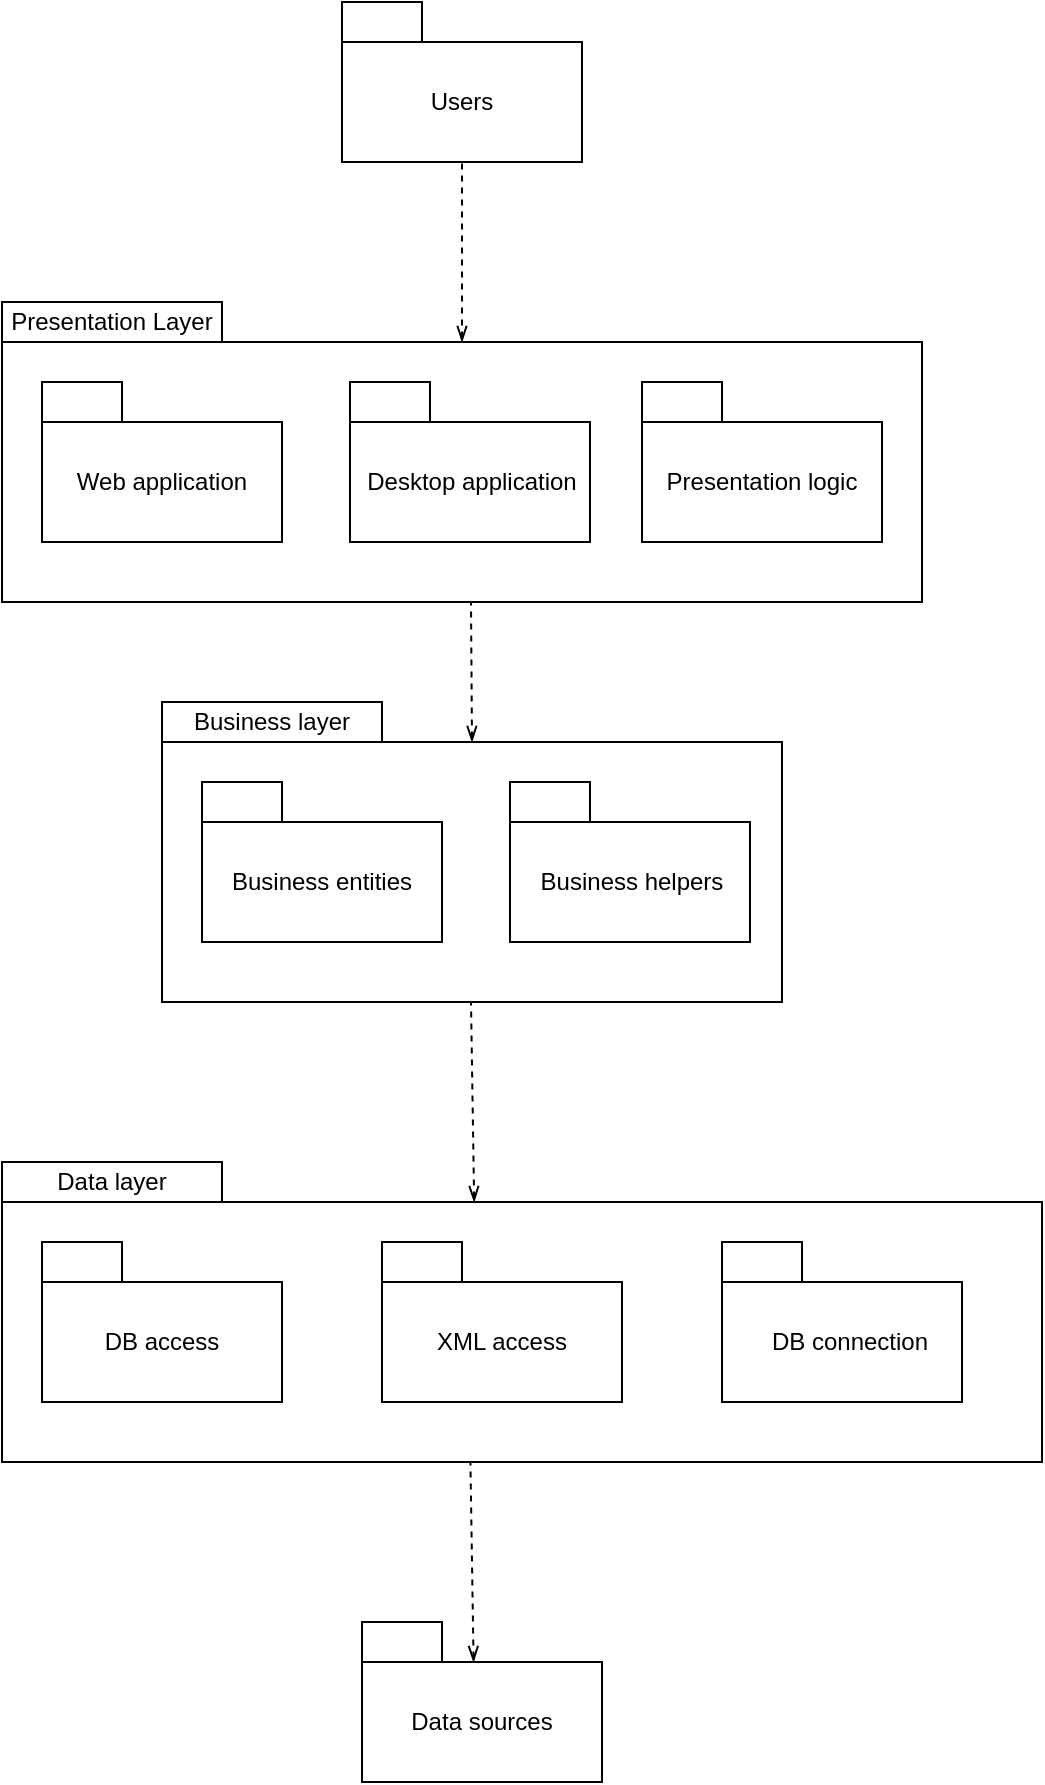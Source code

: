 <mxfile version="14.0.4" type="device"><diagram id="HzgXNPn_651M_whIkUTZ" name="Page-1"><mxGraphModel dx="946" dy="614" grid="1" gridSize="10" guides="1" tooltips="1" connect="1" arrows="1" fold="1" page="1" pageScale="1" pageWidth="827" pageHeight="1169" math="0" shadow="0"><root><mxCell id="0"/><mxCell id="1" parent="0"/><mxCell id="c4Its5zc-Ml3AlOpBuO9-1" value="" style="rounded=0;whiteSpace=wrap;html=1;" vertex="1" parent="1"><mxGeometry x="350" y="40" width="120" height="60" as="geometry"/></mxCell><mxCell id="c4Its5zc-Ml3AlOpBuO9-2" value="" style="rounded=0;whiteSpace=wrap;html=1;" vertex="1" parent="1"><mxGeometry x="350" y="20" width="40" height="20" as="geometry"/></mxCell><mxCell id="c4Its5zc-Ml3AlOpBuO9-3" value="Users" style="text;html=1;strokeColor=none;fillColor=none;align=center;verticalAlign=middle;whiteSpace=wrap;rounded=0;" vertex="1" parent="1"><mxGeometry x="390" y="60" width="40" height="20" as="geometry"/></mxCell><mxCell id="c4Its5zc-Ml3AlOpBuO9-4" value="" style="rounded=0;whiteSpace=wrap;html=1;" vertex="1" parent="1"><mxGeometry x="180" y="190" width="460" height="130" as="geometry"/></mxCell><mxCell id="c4Its5zc-Ml3AlOpBuO9-5" value="Presentation Layer" style="rounded=0;whiteSpace=wrap;html=1;" vertex="1" parent="1"><mxGeometry x="180" y="170" width="110" height="20" as="geometry"/></mxCell><mxCell id="c4Its5zc-Ml3AlOpBuO9-7" value="" style="rounded=0;whiteSpace=wrap;html=1;" vertex="1" parent="1"><mxGeometry x="200" y="230" width="120" height="60" as="geometry"/></mxCell><mxCell id="c4Its5zc-Ml3AlOpBuO9-8" value="" style="rounded=0;whiteSpace=wrap;html=1;" vertex="1" parent="1"><mxGeometry x="200" y="210" width="40" height="20" as="geometry"/></mxCell><mxCell id="c4Its5zc-Ml3AlOpBuO9-9" value="Web application" style="text;html=1;strokeColor=none;fillColor=none;align=center;verticalAlign=middle;whiteSpace=wrap;rounded=0;" vertex="1" parent="1"><mxGeometry x="210" y="250" width="100" height="20" as="geometry"/></mxCell><mxCell id="c4Its5zc-Ml3AlOpBuO9-10" value="" style="rounded=0;whiteSpace=wrap;html=1;" vertex="1" parent="1"><mxGeometry x="354" y="230" width="120" height="60" as="geometry"/></mxCell><mxCell id="c4Its5zc-Ml3AlOpBuO9-11" value="" style="rounded=0;whiteSpace=wrap;html=1;" vertex="1" parent="1"><mxGeometry x="354" y="210" width="40" height="20" as="geometry"/></mxCell><mxCell id="c4Its5zc-Ml3AlOpBuO9-12" value="Desktop application" style="text;html=1;strokeColor=none;fillColor=none;align=center;verticalAlign=middle;whiteSpace=wrap;rounded=0;" vertex="1" parent="1"><mxGeometry x="360" y="250" width="110" height="20" as="geometry"/></mxCell><mxCell id="c4Its5zc-Ml3AlOpBuO9-13" value="" style="rounded=0;whiteSpace=wrap;html=1;" vertex="1" parent="1"><mxGeometry x="500" y="230" width="120" height="60" as="geometry"/></mxCell><mxCell id="c4Its5zc-Ml3AlOpBuO9-14" value="" style="rounded=0;whiteSpace=wrap;html=1;" vertex="1" parent="1"><mxGeometry x="500" y="210" width="40" height="20" as="geometry"/></mxCell><mxCell id="c4Its5zc-Ml3AlOpBuO9-15" value="Presentation logic" style="text;html=1;strokeColor=none;fillColor=none;align=center;verticalAlign=middle;whiteSpace=wrap;rounded=0;" vertex="1" parent="1"><mxGeometry x="510" y="250" width="100" height="20" as="geometry"/></mxCell><mxCell id="c4Its5zc-Ml3AlOpBuO9-16" value="" style="endArrow=none;dashed=1;html=1;entryX=0.5;entryY=1;entryDx=0;entryDy=0;startArrow=openThin;startFill=0;" edge="1" parent="1" source="c4Its5zc-Ml3AlOpBuO9-4" target="c4Its5zc-Ml3AlOpBuO9-1"><mxGeometry width="50" height="50" relative="1" as="geometry"><mxPoint x="390" y="180" as="sourcePoint"/><mxPoint x="440" y="130" as="targetPoint"/></mxGeometry></mxCell><mxCell id="c4Its5zc-Ml3AlOpBuO9-17" value="" style="rounded=0;whiteSpace=wrap;html=1;" vertex="1" parent="1"><mxGeometry x="260" y="390" width="310" height="130" as="geometry"/></mxCell><mxCell id="c4Its5zc-Ml3AlOpBuO9-18" value="Business layer" style="rounded=0;whiteSpace=wrap;html=1;" vertex="1" parent="1"><mxGeometry x="260" y="370" width="110" height="20" as="geometry"/></mxCell><mxCell id="c4Its5zc-Ml3AlOpBuO9-19" value="" style="rounded=0;whiteSpace=wrap;html=1;" vertex="1" parent="1"><mxGeometry x="280" y="430" width="120" height="60" as="geometry"/></mxCell><mxCell id="c4Its5zc-Ml3AlOpBuO9-20" value="" style="rounded=0;whiteSpace=wrap;html=1;" vertex="1" parent="1"><mxGeometry x="280" y="410" width="40" height="20" as="geometry"/></mxCell><mxCell id="c4Its5zc-Ml3AlOpBuO9-21" value="Business entities" style="text;html=1;strokeColor=none;fillColor=none;align=center;verticalAlign=middle;whiteSpace=wrap;rounded=0;" vertex="1" parent="1"><mxGeometry x="290" y="450" width="100" height="20" as="geometry"/></mxCell><mxCell id="c4Its5zc-Ml3AlOpBuO9-22" value="" style="rounded=0;whiteSpace=wrap;html=1;" vertex="1" parent="1"><mxGeometry x="434" y="430" width="120" height="60" as="geometry"/></mxCell><mxCell id="c4Its5zc-Ml3AlOpBuO9-23" value="" style="rounded=0;whiteSpace=wrap;html=1;" vertex="1" parent="1"><mxGeometry x="434" y="410" width="40" height="20" as="geometry"/></mxCell><mxCell id="c4Its5zc-Ml3AlOpBuO9-24" value="Business helpers" style="text;html=1;strokeColor=none;fillColor=none;align=center;verticalAlign=middle;whiteSpace=wrap;rounded=0;" vertex="1" parent="1"><mxGeometry x="440" y="450" width="110" height="20" as="geometry"/></mxCell><mxCell id="c4Its5zc-Ml3AlOpBuO9-28" value="" style="rounded=0;whiteSpace=wrap;html=1;" vertex="1" parent="1"><mxGeometry x="180" y="620" width="520" height="130" as="geometry"/></mxCell><mxCell id="c4Its5zc-Ml3AlOpBuO9-29" value="Data layer" style="rounded=0;whiteSpace=wrap;html=1;" vertex="1" parent="1"><mxGeometry x="180" y="600" width="110" height="20" as="geometry"/></mxCell><mxCell id="c4Its5zc-Ml3AlOpBuO9-30" value="" style="rounded=0;whiteSpace=wrap;html=1;" vertex="1" parent="1"><mxGeometry x="200" y="660" width="120" height="60" as="geometry"/></mxCell><mxCell id="c4Its5zc-Ml3AlOpBuO9-31" value="" style="rounded=0;whiteSpace=wrap;html=1;" vertex="1" parent="1"><mxGeometry x="200" y="640" width="40" height="20" as="geometry"/></mxCell><mxCell id="c4Its5zc-Ml3AlOpBuO9-32" value="DB access" style="text;html=1;strokeColor=none;fillColor=none;align=center;verticalAlign=middle;whiteSpace=wrap;rounded=0;" vertex="1" parent="1"><mxGeometry x="210" y="680" width="100" height="20" as="geometry"/></mxCell><mxCell id="c4Its5zc-Ml3AlOpBuO9-36" value="" style="rounded=0;whiteSpace=wrap;html=1;" vertex="1" parent="1"><mxGeometry x="370" y="660" width="120" height="60" as="geometry"/></mxCell><mxCell id="c4Its5zc-Ml3AlOpBuO9-37" value="" style="rounded=0;whiteSpace=wrap;html=1;" vertex="1" parent="1"><mxGeometry x="370" y="640" width="40" height="20" as="geometry"/></mxCell><mxCell id="c4Its5zc-Ml3AlOpBuO9-38" value="XML access" style="text;html=1;strokeColor=none;fillColor=none;align=center;verticalAlign=middle;whiteSpace=wrap;rounded=0;" vertex="1" parent="1"><mxGeometry x="385" y="680" width="90" height="20" as="geometry"/></mxCell><mxCell id="c4Its5zc-Ml3AlOpBuO9-39" value="" style="rounded=0;whiteSpace=wrap;html=1;" vertex="1" parent="1"><mxGeometry x="540" y="660" width="120" height="60" as="geometry"/></mxCell><mxCell id="c4Its5zc-Ml3AlOpBuO9-40" value="" style="rounded=0;whiteSpace=wrap;html=1;" vertex="1" parent="1"><mxGeometry x="540" y="640" width="40" height="20" as="geometry"/></mxCell><mxCell id="c4Its5zc-Ml3AlOpBuO9-41" value="DB connection" style="text;html=1;strokeColor=none;fillColor=none;align=center;verticalAlign=middle;whiteSpace=wrap;rounded=0;" vertex="1" parent="1"><mxGeometry x="554" y="680" width="100" height="20" as="geometry"/></mxCell><mxCell id="c4Its5zc-Ml3AlOpBuO9-42" value="" style="endArrow=none;dashed=1;html=1;entryX=0.5;entryY=1;entryDx=0;entryDy=0;startArrow=openThin;startFill=0;exitX=0.5;exitY=0;exitDx=0;exitDy=0;" edge="1" parent="1" source="c4Its5zc-Ml3AlOpBuO9-17"><mxGeometry width="50" height="50" relative="1" as="geometry"><mxPoint x="415" y="370" as="sourcePoint"/><mxPoint x="414.5" y="320" as="targetPoint"/></mxGeometry></mxCell><mxCell id="c4Its5zc-Ml3AlOpBuO9-44" value="" style="endArrow=none;dashed=1;html=1;entryX=0.5;entryY=1;entryDx=0;entryDy=0;startArrow=openThin;startFill=0;exitX=0.454;exitY=0;exitDx=0;exitDy=0;exitPerimeter=0;" edge="1" parent="1" source="c4Its5zc-Ml3AlOpBuO9-28"><mxGeometry width="50" height="50" relative="1" as="geometry"><mxPoint x="414.5" y="610" as="sourcePoint"/><mxPoint x="414.5" y="520" as="targetPoint"/></mxGeometry></mxCell><mxCell id="c4Its5zc-Ml3AlOpBuO9-56" value="" style="rounded=0;whiteSpace=wrap;html=1;" vertex="1" parent="1"><mxGeometry x="360" y="850" width="120" height="60" as="geometry"/></mxCell><mxCell id="c4Its5zc-Ml3AlOpBuO9-57" value="" style="rounded=0;whiteSpace=wrap;html=1;" vertex="1" parent="1"><mxGeometry x="360" y="830" width="40" height="20" as="geometry"/></mxCell><mxCell id="c4Its5zc-Ml3AlOpBuO9-58" value="Data sources" style="text;html=1;strokeColor=none;fillColor=none;align=center;verticalAlign=middle;whiteSpace=wrap;rounded=0;" vertex="1" parent="1"><mxGeometry x="370" y="870" width="100" height="20" as="geometry"/></mxCell><mxCell id="c4Its5zc-Ml3AlOpBuO9-59" value="" style="endArrow=none;dashed=1;html=1;entryX=0.5;entryY=1;entryDx=0;entryDy=0;startArrow=openThin;startFill=0;exitX=0.454;exitY=0;exitDx=0;exitDy=0;exitPerimeter=0;" edge="1" parent="1"><mxGeometry width="50" height="50" relative="1" as="geometry"><mxPoint x="415.79" y="850" as="sourcePoint"/><mxPoint x="414.21" y="750" as="targetPoint"/></mxGeometry></mxCell></root></mxGraphModel></diagram></mxfile>